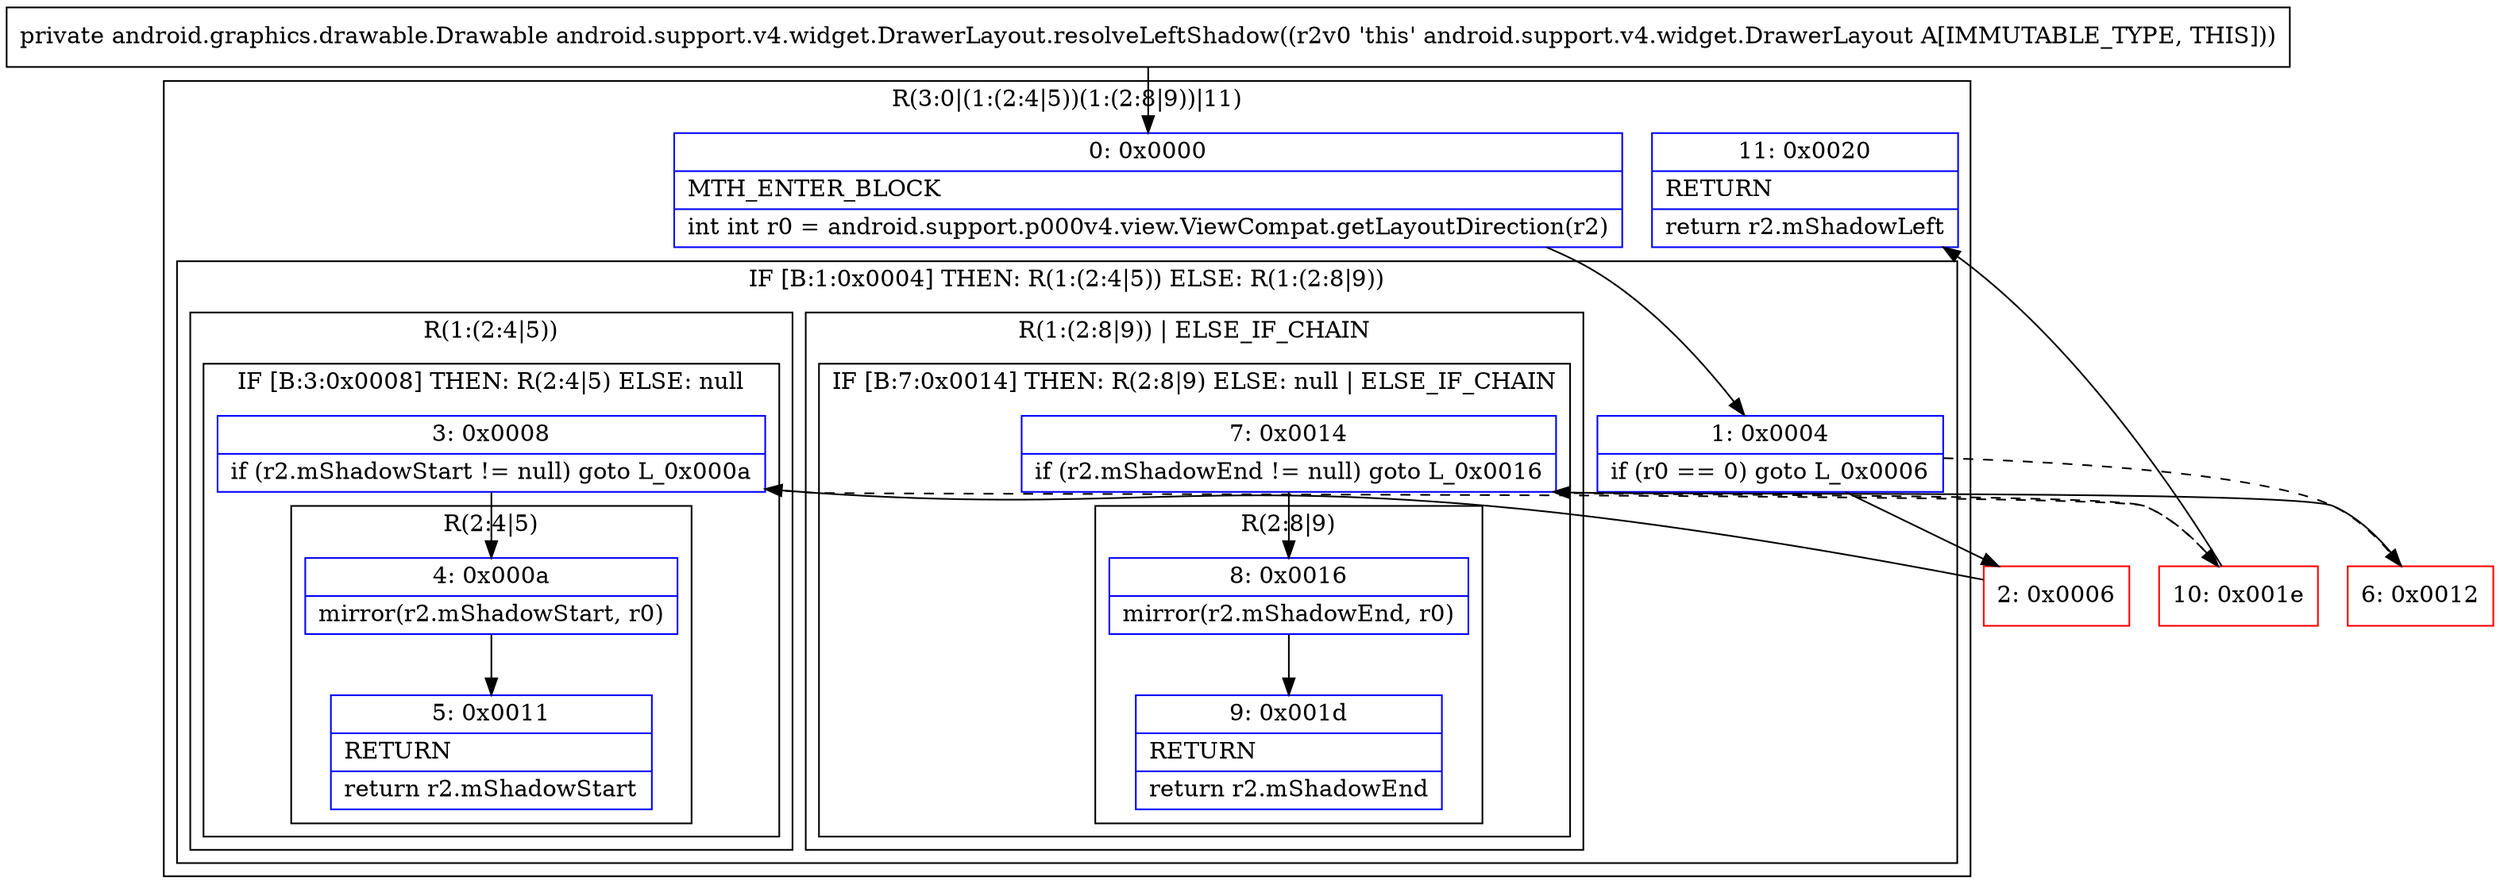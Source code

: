 digraph "CFG forandroid.support.v4.widget.DrawerLayout.resolveLeftShadow()Landroid\/graphics\/drawable\/Drawable;" {
subgraph cluster_Region_723914457 {
label = "R(3:0|(1:(2:4|5))(1:(2:8|9))|11)";
node [shape=record,color=blue];
Node_0 [shape=record,label="{0\:\ 0x0000|MTH_ENTER_BLOCK\l|int int r0 = android.support.p000v4.view.ViewCompat.getLayoutDirection(r2)\l}"];
subgraph cluster_IfRegion_690421560 {
label = "IF [B:1:0x0004] THEN: R(1:(2:4|5)) ELSE: R(1:(2:8|9))";
node [shape=record,color=blue];
Node_1 [shape=record,label="{1\:\ 0x0004|if (r0 == 0) goto L_0x0006\l}"];
subgraph cluster_Region_1686362061 {
label = "R(1:(2:4|5))";
node [shape=record,color=blue];
subgraph cluster_IfRegion_1551947128 {
label = "IF [B:3:0x0008] THEN: R(2:4|5) ELSE: null";
node [shape=record,color=blue];
Node_3 [shape=record,label="{3\:\ 0x0008|if (r2.mShadowStart != null) goto L_0x000a\l}"];
subgraph cluster_Region_1530465549 {
label = "R(2:4|5)";
node [shape=record,color=blue];
Node_4 [shape=record,label="{4\:\ 0x000a|mirror(r2.mShadowStart, r0)\l}"];
Node_5 [shape=record,label="{5\:\ 0x0011|RETURN\l|return r2.mShadowStart\l}"];
}
}
}
subgraph cluster_Region_2119303566 {
label = "R(1:(2:8|9)) | ELSE_IF_CHAIN\l";
node [shape=record,color=blue];
subgraph cluster_IfRegion_445734345 {
label = "IF [B:7:0x0014] THEN: R(2:8|9) ELSE: null | ELSE_IF_CHAIN\l";
node [shape=record,color=blue];
Node_7 [shape=record,label="{7\:\ 0x0014|if (r2.mShadowEnd != null) goto L_0x0016\l}"];
subgraph cluster_Region_1255925064 {
label = "R(2:8|9)";
node [shape=record,color=blue];
Node_8 [shape=record,label="{8\:\ 0x0016|mirror(r2.mShadowEnd, r0)\l}"];
Node_9 [shape=record,label="{9\:\ 0x001d|RETURN\l|return r2.mShadowEnd\l}"];
}
}
}
}
Node_11 [shape=record,label="{11\:\ 0x0020|RETURN\l|return r2.mShadowLeft\l}"];
}
Node_2 [shape=record,color=red,label="{2\:\ 0x0006}"];
Node_6 [shape=record,color=red,label="{6\:\ 0x0012}"];
Node_10 [shape=record,color=red,label="{10\:\ 0x001e}"];
MethodNode[shape=record,label="{private android.graphics.drawable.Drawable android.support.v4.widget.DrawerLayout.resolveLeftShadow((r2v0 'this' android.support.v4.widget.DrawerLayout A[IMMUTABLE_TYPE, THIS])) }"];
MethodNode -> Node_0;
Node_0 -> Node_1;
Node_1 -> Node_2;
Node_1 -> Node_6[style=dashed];
Node_3 -> Node_4;
Node_3 -> Node_10[style=dashed];
Node_4 -> Node_5;
Node_7 -> Node_8;
Node_7 -> Node_10[style=dashed];
Node_8 -> Node_9;
Node_2 -> Node_3;
Node_6 -> Node_7;
Node_10 -> Node_11;
}

